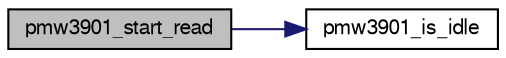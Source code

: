 digraph "pmw3901_start_read"
{
  edge [fontname="FreeSans",fontsize="10",labelfontname="FreeSans",labelfontsize="10"];
  node [fontname="FreeSans",fontsize="10",shape=record];
  rankdir="LR";
  Node1 [label="pmw3901_start_read",height=0.2,width=0.4,color="black", fillcolor="grey75", style="filled", fontcolor="black"];
  Node1 -> Node2 [color="midnightblue",fontsize="10",style="solid",fontname="FreeSans"];
  Node2 [label="pmw3901_is_idle",height=0.2,width=0.4,color="black", fillcolor="white", style="filled",URL="$pmw3901_8c.html#a4ae6ebae23649e7c6154d4d0acfa4c9d"];
}
